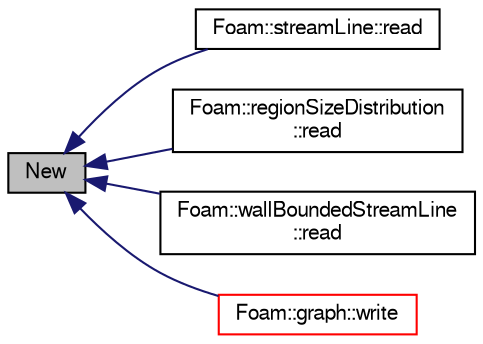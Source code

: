 digraph "New"
{
  bgcolor="transparent";
  edge [fontname="FreeSans",fontsize="10",labelfontname="FreeSans",labelfontsize="10"];
  node [fontname="FreeSans",fontsize="10",shape=record];
  rankdir="LR";
  Node1 [label="New",height=0.2,width=0.4,color="black", fillcolor="grey75", style="filled" fontcolor="black"];
  Node1 -> Node2 [dir="back",color="midnightblue",fontsize="10",style="solid",fontname="FreeSans"];
  Node2 [label="Foam::streamLine::read",height=0.2,width=0.4,color="black",URL="$a02386.html#aa9b8764750bd9ff67ca32b6551dc7847",tooltip="Read the field average data. "];
  Node1 -> Node3 [dir="back",color="midnightblue",fontsize="10",style="solid",fontname="FreeSans"];
  Node3 [label="Foam::regionSizeDistribution\l::read",height=0.2,width=0.4,color="black",URL="$a02080.html#aa9b8764750bd9ff67ca32b6551dc7847",tooltip="Read the regionSizeDistribution data. "];
  Node1 -> Node4 [dir="back",color="midnightblue",fontsize="10",style="solid",fontname="FreeSans"];
  Node4 [label="Foam::wallBoundedStreamLine\l::read",height=0.2,width=0.4,color="black",URL="$a02753.html#aa9b8764750bd9ff67ca32b6551dc7847",tooltip="Read the field average data. "];
  Node1 -> Node5 [dir="back",color="midnightblue",fontsize="10",style="solid",fontname="FreeSans"];
  Node5 [label="Foam::graph::write",height=0.2,width=0.4,color="red",URL="$a00920.html#a9d8f91224ea9d2fddf322636e8fbcf93",tooltip="Write graph to stream in given format. "];
}
